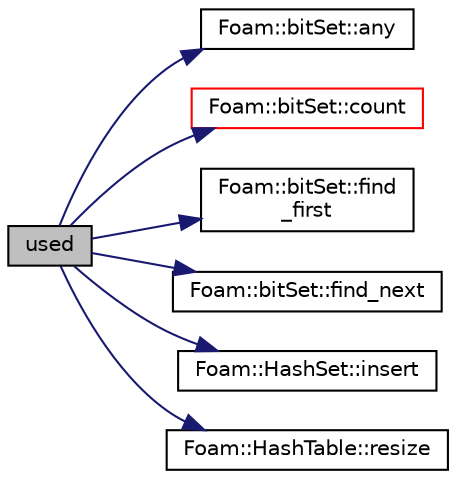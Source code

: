 digraph "used"
{
  bgcolor="transparent";
  edge [fontname="Helvetica",fontsize="10",labelfontname="Helvetica",labelfontsize="10"];
  node [fontname="Helvetica",fontsize="10",shape=record];
  rankdir="LR";
  Node1 [label="used",height=0.2,width=0.4,color="black", fillcolor="grey75", style="filled" fontcolor="black"];
  Node1 -> Node2 [color="midnightblue",fontsize="10",style="solid",fontname="Helvetica"];
  Node2 [label="Foam::bitSet::any",height=0.2,width=0.4,color="black",URL="$classFoam_1_1bitSet.html#a8be230fdd50e0ce842dd3b0a3012821b",tooltip="True if any bits in this bitset are set. "];
  Node1 -> Node3 [color="midnightblue",fontsize="10",style="solid",fontname="Helvetica"];
  Node3 [label="Foam::bitSet::count",height=0.2,width=0.4,color="red",URL="$classFoam_1_1bitSet.html#a431975d9fbf81516843d500a56a7934a",tooltip="Count number of bits set. "];
  Node1 -> Node4 [color="midnightblue",fontsize="10",style="solid",fontname="Helvetica"];
  Node4 [label="Foam::bitSet::find\l_first",height=0.2,width=0.4,color="black",URL="$classFoam_1_1bitSet.html#aed73684447c75ba1d44f13be1a30a1b1",tooltip="Locate the first bit that is set. "];
  Node1 -> Node5 [color="midnightblue",fontsize="10",style="solid",fontname="Helvetica"];
  Node5 [label="Foam::bitSet::find_next",height=0.2,width=0.4,color="black",URL="$classFoam_1_1bitSet.html#a6db2a7f35f09718eaa61d95a1fddd86a",tooltip="Locate the next bit set, starting one beyond the specified position. "];
  Node1 -> Node6 [color="midnightblue",fontsize="10",style="solid",fontname="Helvetica"];
  Node6 [label="Foam::HashSet::insert",height=0.2,width=0.4,color="black",URL="$classFoam_1_1HashSet.html#a49f0753d9652681fc3a81f59951a0ad7",tooltip="Insert a new entry, not overwriting existing entries. "];
  Node1 -> Node7 [color="midnightblue",fontsize="10",style="solid",fontname="Helvetica"];
  Node7 [label="Foam::HashTable::resize",height=0.2,width=0.4,color="black",URL="$classFoam_1_1HashTable.html#a69bfe1407dc469c1bb03ed6ead1f8a89",tooltip="Resize the hash table for efficiency. "];
}
